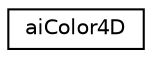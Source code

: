 digraph "Graphical Class Hierarchy"
{
  edge [fontname="Helvetica",fontsize="10",labelfontname="Helvetica",labelfontsize="10"];
  node [fontname="Helvetica",fontsize="10",shape=record];
  rankdir="LR";
  Node1 [label="aiColor4D",height=0.2,width=0.4,color="black", fillcolor="white", style="filled",URL="$structai_color4_d.html"];
}
